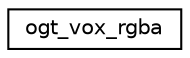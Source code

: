 digraph "Graphical Class Hierarchy"
{
 // LATEX_PDF_SIZE
  edge [fontname="Helvetica",fontsize="10",labelfontname="Helvetica",labelfontsize="10"];
  node [fontname="Helvetica",fontsize="10",shape=record];
  rankdir="LR";
  Node0 [label="ogt_vox_rgba",height=0.2,width=0.4,color="black", fillcolor="white", style="filled",URL="$d1/d02/structogt__vox__rgba.htm",tooltip=" "];
}
